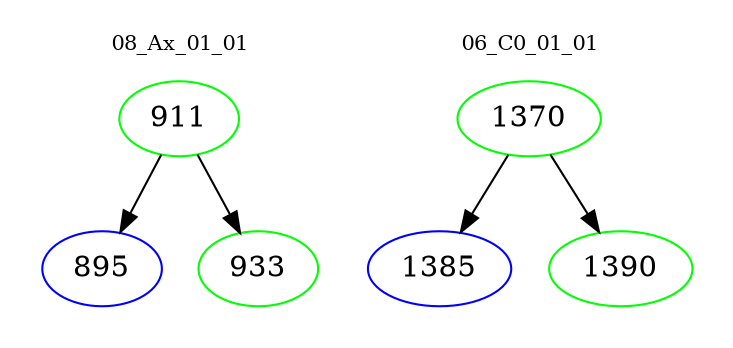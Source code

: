 digraph{
subgraph cluster_0 {
color = white
label = "08_Ax_01_01";
fontsize=10;
T0_911 [label="911", color="green"]
T0_911 -> T0_895 [color="black"]
T0_895 [label="895", color="blue"]
T0_911 -> T0_933 [color="black"]
T0_933 [label="933", color="green"]
}
subgraph cluster_1 {
color = white
label = "06_C0_01_01";
fontsize=10;
T1_1370 [label="1370", color="green"]
T1_1370 -> T1_1385 [color="black"]
T1_1385 [label="1385", color="blue"]
T1_1370 -> T1_1390 [color="black"]
T1_1390 [label="1390", color="green"]
}
}
